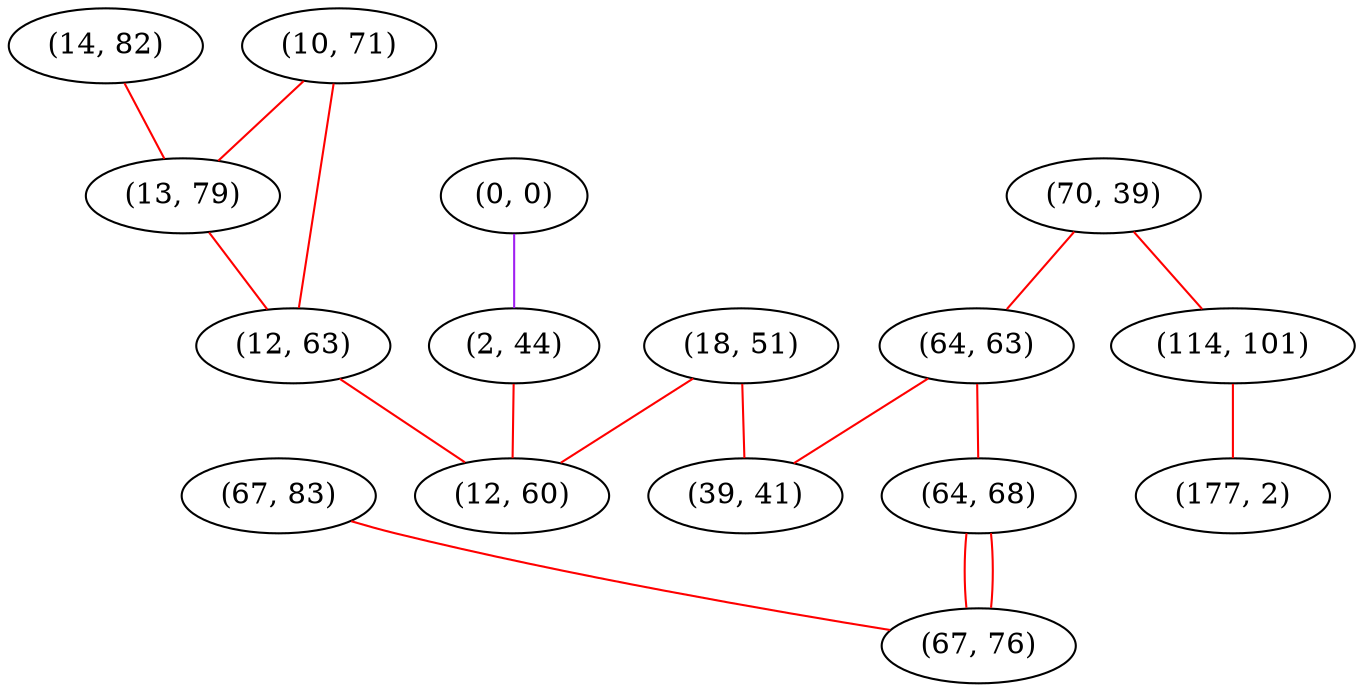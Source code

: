graph "" {
"(67, 83)";
"(14, 82)";
"(70, 39)";
"(10, 71)";
"(114, 101)";
"(13, 79)";
"(177, 2)";
"(12, 63)";
"(0, 0)";
"(18, 51)";
"(2, 44)";
"(64, 63)";
"(64, 68)";
"(67, 76)";
"(12, 60)";
"(39, 41)";
"(67, 83)" -- "(67, 76)"  [color=red, key=0, weight=1];
"(14, 82)" -- "(13, 79)"  [color=red, key=0, weight=1];
"(70, 39)" -- "(114, 101)"  [color=red, key=0, weight=1];
"(70, 39)" -- "(64, 63)"  [color=red, key=0, weight=1];
"(10, 71)" -- "(12, 63)"  [color=red, key=0, weight=1];
"(10, 71)" -- "(13, 79)"  [color=red, key=0, weight=1];
"(114, 101)" -- "(177, 2)"  [color=red, key=0, weight=1];
"(13, 79)" -- "(12, 63)"  [color=red, key=0, weight=1];
"(12, 63)" -- "(12, 60)"  [color=red, key=0, weight=1];
"(0, 0)" -- "(2, 44)"  [color=purple, key=0, weight=4];
"(18, 51)" -- "(12, 60)"  [color=red, key=0, weight=1];
"(18, 51)" -- "(39, 41)"  [color=red, key=0, weight=1];
"(2, 44)" -- "(12, 60)"  [color=red, key=0, weight=1];
"(64, 63)" -- "(64, 68)"  [color=red, key=0, weight=1];
"(64, 63)" -- "(39, 41)"  [color=red, key=0, weight=1];
"(64, 68)" -- "(67, 76)"  [color=red, key=0, weight=1];
"(64, 68)" -- "(67, 76)"  [color=red, key=1, weight=1];
}
